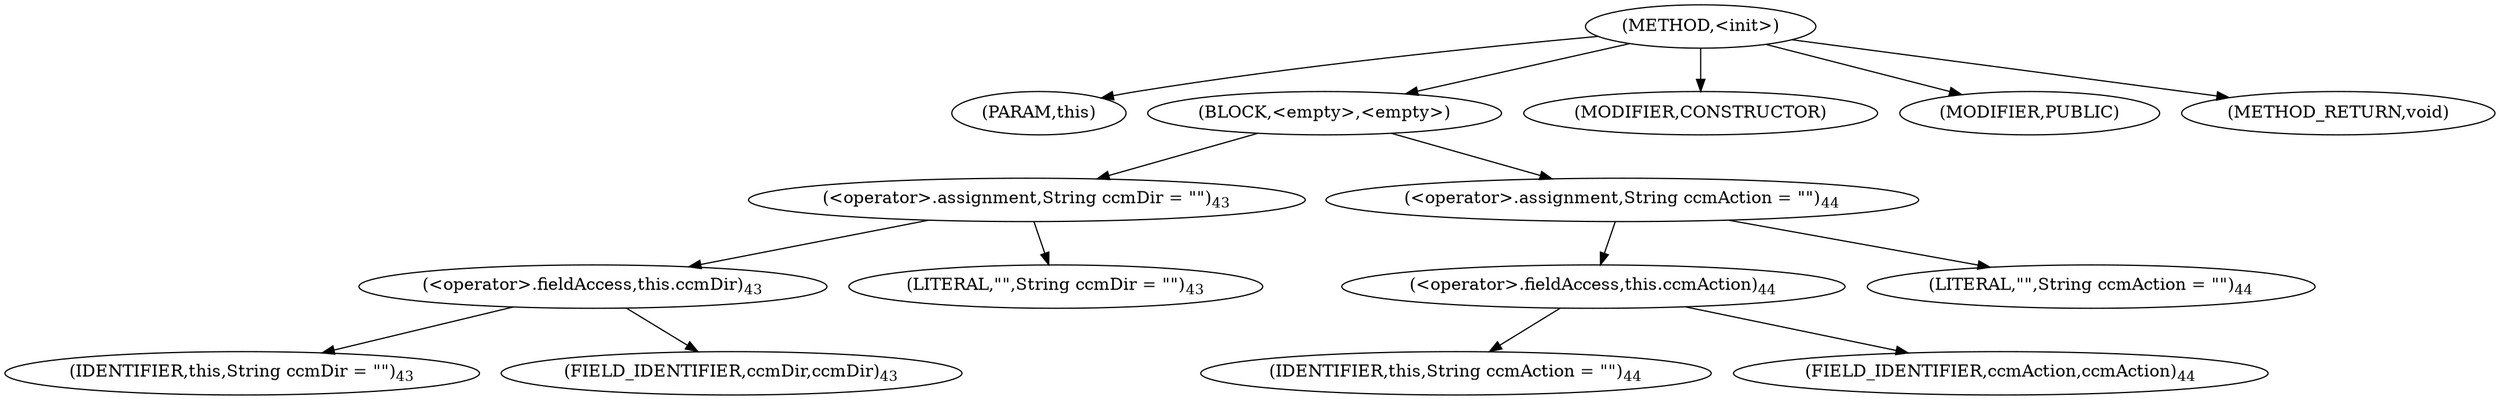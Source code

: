 digraph "&lt;init&gt;" {  
"174" [label = <(METHOD,&lt;init&gt;)> ]
"175" [label = <(PARAM,this)> ]
"176" [label = <(BLOCK,&lt;empty&gt;,&lt;empty&gt;)> ]
"177" [label = <(&lt;operator&gt;.assignment,String ccmDir = &quot;&quot;)<SUB>43</SUB>> ]
"178" [label = <(&lt;operator&gt;.fieldAccess,this.ccmDir)<SUB>43</SUB>> ]
"179" [label = <(IDENTIFIER,this,String ccmDir = &quot;&quot;)<SUB>43</SUB>> ]
"180" [label = <(FIELD_IDENTIFIER,ccmDir,ccmDir)<SUB>43</SUB>> ]
"181" [label = <(LITERAL,&quot;&quot;,String ccmDir = &quot;&quot;)<SUB>43</SUB>> ]
"182" [label = <(&lt;operator&gt;.assignment,String ccmAction = &quot;&quot;)<SUB>44</SUB>> ]
"183" [label = <(&lt;operator&gt;.fieldAccess,this.ccmAction)<SUB>44</SUB>> ]
"184" [label = <(IDENTIFIER,this,String ccmAction = &quot;&quot;)<SUB>44</SUB>> ]
"185" [label = <(FIELD_IDENTIFIER,ccmAction,ccmAction)<SUB>44</SUB>> ]
"186" [label = <(LITERAL,&quot;&quot;,String ccmAction = &quot;&quot;)<SUB>44</SUB>> ]
"187" [label = <(MODIFIER,CONSTRUCTOR)> ]
"188" [label = <(MODIFIER,PUBLIC)> ]
"189" [label = <(METHOD_RETURN,void)> ]
  "174" -> "175" 
  "174" -> "176" 
  "174" -> "187" 
  "174" -> "188" 
  "174" -> "189" 
  "176" -> "177" 
  "176" -> "182" 
  "177" -> "178" 
  "177" -> "181" 
  "178" -> "179" 
  "178" -> "180" 
  "182" -> "183" 
  "182" -> "186" 
  "183" -> "184" 
  "183" -> "185" 
}
